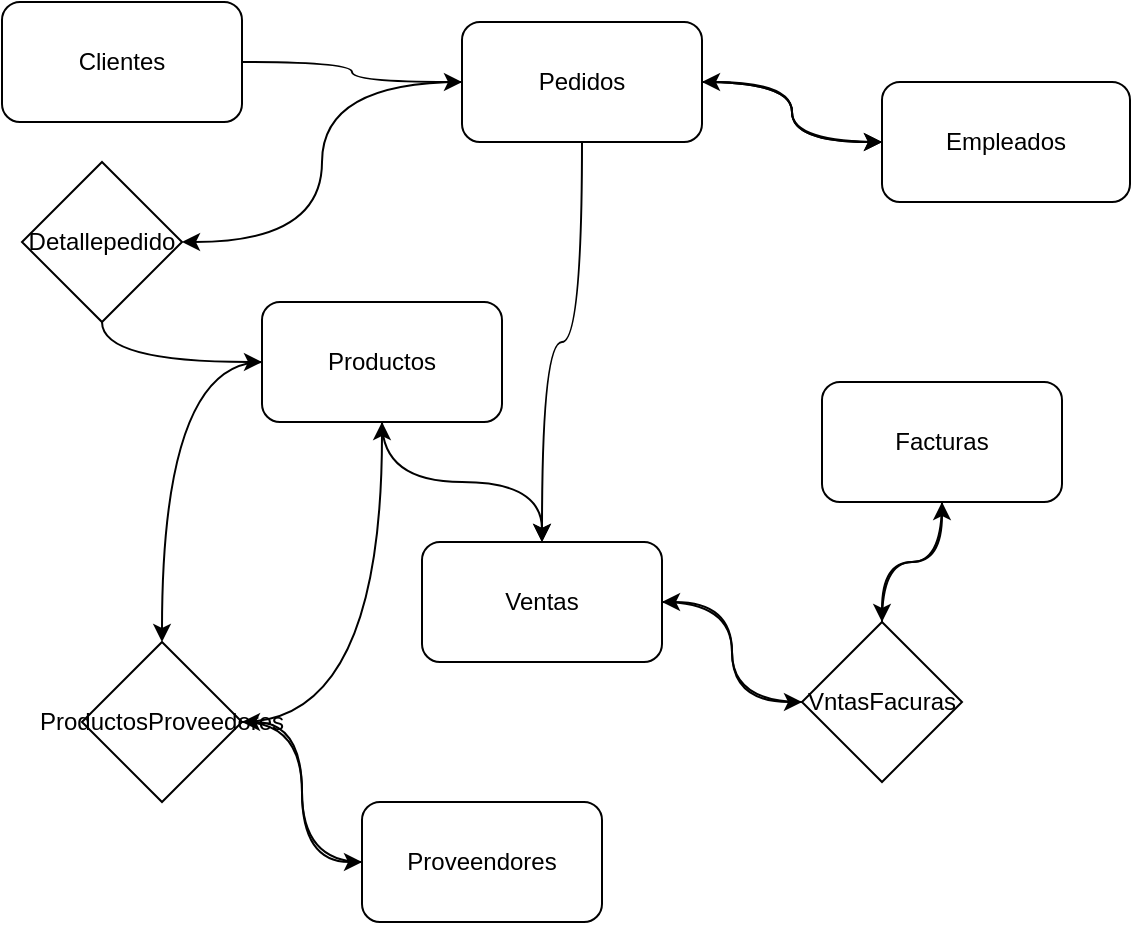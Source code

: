 <mxfile>
    <diagram id="s18R-ioiJhTSKJYQisFV" name="Página-1">
        <mxGraphModel dx="577" dy="319" grid="1" gridSize="10" guides="1" tooltips="1" connect="1" arrows="1" fold="1" page="1" pageScale="1" pageWidth="827" pageHeight="1169" math="0" shadow="0">
            <root>
                <mxCell id="0"/>
                <mxCell id="1" parent="0"/>
                <mxCell id="15" style="edgeStyle=orthogonalEdgeStyle;curved=1;html=1;entryX=0;entryY=0.5;entryDx=0;entryDy=0;" edge="1" parent="1" source="3" target="4">
                    <mxGeometry relative="1" as="geometry"/>
                </mxCell>
                <mxCell id="3" value="Clientes" style="rounded=1;whiteSpace=wrap;html=1;arcSize=15;" vertex="1" parent="1">
                    <mxGeometry x="20" y="30" width="120" height="60" as="geometry"/>
                </mxCell>
                <mxCell id="17" style="edgeStyle=orthogonalEdgeStyle;curved=1;html=1;entryX=1;entryY=0.5;entryDx=0;entryDy=0;" edge="1" parent="1" source="4" target="16">
                    <mxGeometry relative="1" as="geometry"/>
                </mxCell>
                <mxCell id="20" style="edgeStyle=orthogonalEdgeStyle;curved=1;html=1;entryX=0.5;entryY=0;entryDx=0;entryDy=0;" edge="1" parent="1" source="4" target="8">
                    <mxGeometry relative="1" as="geometry"/>
                </mxCell>
                <mxCell id="33" style="edgeStyle=orthogonalEdgeStyle;curved=1;html=1;" edge="1" parent="1" source="4" target="10">
                    <mxGeometry relative="1" as="geometry"/>
                </mxCell>
                <mxCell id="34" style="edgeStyle=orthogonalEdgeStyle;curved=1;html=1;" edge="1" parent="1" source="4" target="10">
                    <mxGeometry relative="1" as="geometry"/>
                </mxCell>
                <mxCell id="4" value="Pedidos" style="rounded=1;whiteSpace=wrap;html=1;arcSize=15;" vertex="1" parent="1">
                    <mxGeometry x="250" y="40" width="120" height="60" as="geometry"/>
                </mxCell>
                <mxCell id="39" style="edgeStyle=orthogonalEdgeStyle;curved=1;html=1;entryX=0.5;entryY=0;entryDx=0;entryDy=0;" edge="1" parent="1" source="7" target="28">
                    <mxGeometry relative="1" as="geometry"/>
                </mxCell>
                <mxCell id="41" style="edgeStyle=orthogonalEdgeStyle;curved=1;html=1;" edge="1" parent="1" source="7" target="8">
                    <mxGeometry relative="1" as="geometry"/>
                </mxCell>
                <mxCell id="7" value="Productos" style="rounded=1;whiteSpace=wrap;html=1;arcSize=15;" vertex="1" parent="1">
                    <mxGeometry x="150" y="180" width="120" height="60" as="geometry"/>
                </mxCell>
                <mxCell id="22" style="edgeStyle=orthogonalEdgeStyle;curved=1;html=1;" edge="1" parent="1" source="8" target="21">
                    <mxGeometry relative="1" as="geometry"/>
                </mxCell>
                <mxCell id="8" value="Ventas" style="rounded=1;whiteSpace=wrap;html=1;arcSize=15;" vertex="1" parent="1">
                    <mxGeometry x="230" y="300" width="120" height="60" as="geometry"/>
                </mxCell>
                <mxCell id="24" style="edgeStyle=orthogonalEdgeStyle;curved=1;html=1;exitX=0.5;exitY=1;exitDx=0;exitDy=0;entryX=0.5;entryY=0;entryDx=0;entryDy=0;" edge="1" parent="1" source="9" target="21">
                    <mxGeometry relative="1" as="geometry"/>
                </mxCell>
                <mxCell id="9" value="Facturas" style="rounded=1;whiteSpace=wrap;html=1;arcSize=15;" vertex="1" parent="1">
                    <mxGeometry x="430" y="220" width="120" height="60" as="geometry"/>
                </mxCell>
                <mxCell id="35" style="edgeStyle=orthogonalEdgeStyle;curved=1;html=1;entryX=1;entryY=0.5;entryDx=0;entryDy=0;" edge="1" parent="1" source="10" target="4">
                    <mxGeometry relative="1" as="geometry"/>
                </mxCell>
                <mxCell id="10" value="Empleados" style="rounded=1;whiteSpace=wrap;html=1;arcSize=15;" vertex="1" parent="1">
                    <mxGeometry x="460" y="70" width="124" height="60" as="geometry"/>
                </mxCell>
                <mxCell id="18" style="edgeStyle=orthogonalEdgeStyle;curved=1;html=1;exitX=0.5;exitY=1;exitDx=0;exitDy=0;" edge="1" parent="1" source="16" target="7">
                    <mxGeometry relative="1" as="geometry"/>
                </mxCell>
                <mxCell id="16" value="Detallepedido" style="rhombus;whiteSpace=wrap;html=1;" vertex="1" parent="1">
                    <mxGeometry x="30" y="110" width="80" height="80" as="geometry"/>
                </mxCell>
                <mxCell id="23" style="edgeStyle=orthogonalEdgeStyle;curved=1;html=1;entryX=0.5;entryY=1;entryDx=0;entryDy=0;" edge="1" parent="1" source="21" target="9">
                    <mxGeometry relative="1" as="geometry"/>
                </mxCell>
                <mxCell id="25" style="edgeStyle=orthogonalEdgeStyle;curved=1;html=1;exitX=0;exitY=0.5;exitDx=0;exitDy=0;entryX=1;entryY=0.5;entryDx=0;entryDy=0;" edge="1" parent="1" source="21" target="8">
                    <mxGeometry relative="1" as="geometry"/>
                </mxCell>
                <mxCell id="21" value="VntasFacuras" style="rhombus;whiteSpace=wrap;html=1;" vertex="1" parent="1">
                    <mxGeometry x="420" y="340" width="80" height="80" as="geometry"/>
                </mxCell>
                <mxCell id="27" style="edgeStyle=orthogonalEdgeStyle;curved=1;html=1;" edge="1" parent="1" source="26" target="28">
                    <mxGeometry relative="1" as="geometry">
                        <mxPoint x="90" y="470" as="targetPoint"/>
                    </mxGeometry>
                </mxCell>
                <mxCell id="26" value="Proveendores" style="rounded=1;whiteSpace=wrap;html=1;arcSize=15;" vertex="1" parent="1">
                    <mxGeometry x="200" y="430" width="120" height="60" as="geometry"/>
                </mxCell>
                <mxCell id="36" style="edgeStyle=orthogonalEdgeStyle;curved=1;html=1;entryX=0;entryY=0.5;entryDx=0;entryDy=0;" edge="1" parent="1" source="28" target="26">
                    <mxGeometry relative="1" as="geometry"/>
                </mxCell>
                <mxCell id="40" style="edgeStyle=orthogonalEdgeStyle;curved=1;html=1;" edge="1" parent="1" source="28" target="7">
                    <mxGeometry relative="1" as="geometry"/>
                </mxCell>
                <mxCell id="28" value="ProductosProveedores" style="rhombus;whiteSpace=wrap;html=1;" vertex="1" parent="1">
                    <mxGeometry x="60" y="350" width="80" height="80" as="geometry"/>
                </mxCell>
            </root>
        </mxGraphModel>
    </diagram>
</mxfile>